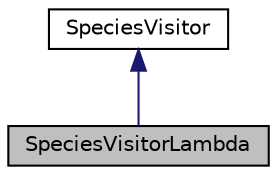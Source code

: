 digraph "SpeciesVisitorLambda"
{
 // INTERACTIVE_SVG=YES
  edge [fontname="Helvetica",fontsize="10",labelfontname="Helvetica",labelfontsize="10"];
  node [fontname="Helvetica",fontsize="10",shape=record];
  Node2 [label="SpeciesVisitorLambda",height=0.2,width=0.4,color="black", fillcolor="grey75", style="filled", fontcolor="black"];
  Node3 -> Node2 [dir="back",color="midnightblue",fontsize="10",style="solid",fontname="Helvetica"];
  Node3 [label="SpeciesVisitor",height=0.2,width=0.4,color="black", fillcolor="white", style="filled",URL="$classSpeciesVisitor.html",tooltip="The Visitor pattern allows a functor to visit each node of the Composite pattern. ..."];
}
